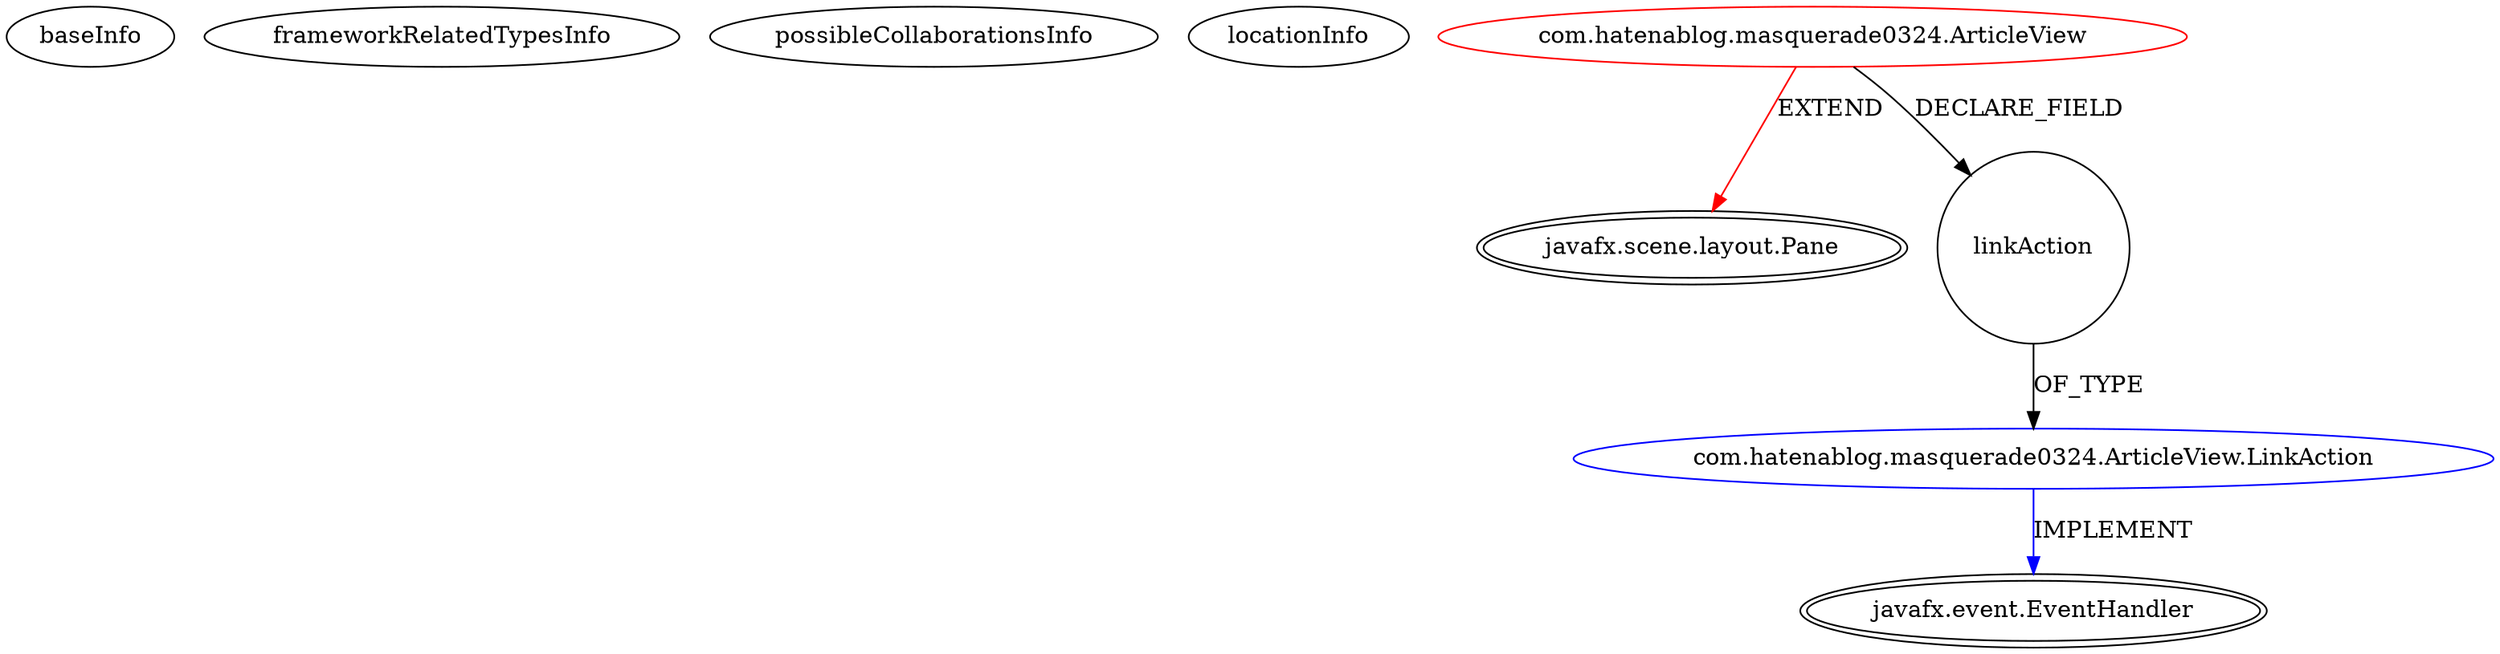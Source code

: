 digraph {
baseInfo[graphId=3555,category="extension_graph",isAnonymous=false,possibleRelation=true]
frameworkRelatedTypesInfo[0="javafx.scene.layout.Pane"]
possibleCollaborationsInfo[0="3555~FIELD_DECLARATION-~javafx.scene.layout.Pane ~javafx.event.EventHandler ~false~false"]
locationInfo[projectName="masquerade0324-MMRSS",filePath="/masquerade0324-MMRSS/MMRSS-master/src/com/hatenablog/masquerade0324/ArticleView.java",contextSignature="ArticleView",graphId="3555"]
0[label="com.hatenablog.masquerade0324.ArticleView",vertexType="ROOT_CLIENT_CLASS_DECLARATION",isFrameworkType=false,color=red]
1[label="javafx.scene.layout.Pane",vertexType="FRAMEWORK_CLASS_TYPE",isFrameworkType=true,peripheries=2]
2[label="linkAction",vertexType="FIELD_DECLARATION",isFrameworkType=false,shape=circle]
3[label="com.hatenablog.masquerade0324.ArticleView.LinkAction",vertexType="REFERENCE_CLIENT_CLASS_DECLARATION",isFrameworkType=false,color=blue]
4[label="javafx.event.EventHandler",vertexType="FRAMEWORK_INTERFACE_TYPE",isFrameworkType=true,peripheries=2]
0->1[label="EXTEND",color=red]
0->2[label="DECLARE_FIELD"]
3->4[label="IMPLEMENT",color=blue]
2->3[label="OF_TYPE"]
}
